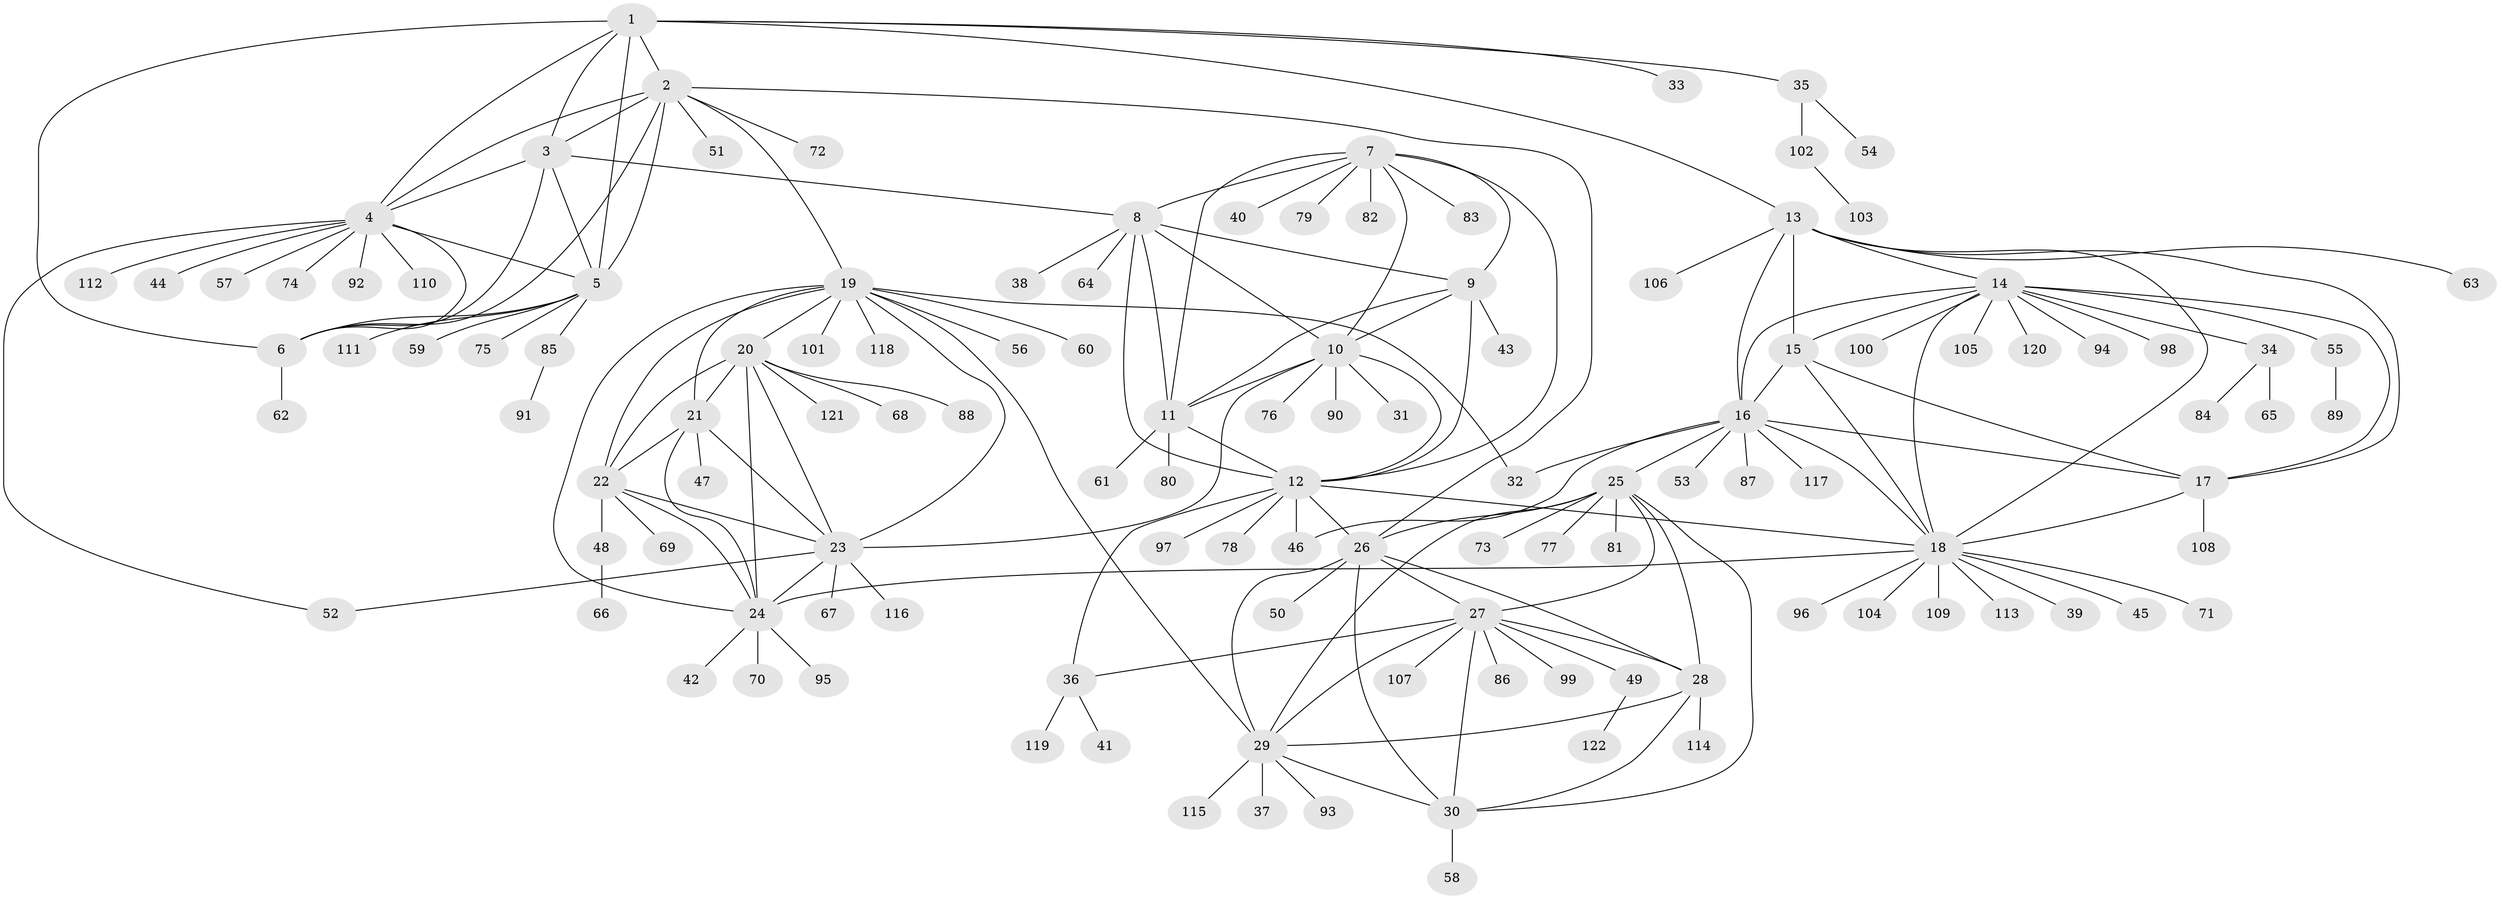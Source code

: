 // coarse degree distribution, {7: 0.041237113402061855, 11: 0.020618556701030927, 6: 0.041237113402061855, 9: 0.030927835051546393, 5: 0.030927835051546393, 12: 0.020618556701030927, 17: 0.010309278350515464, 8: 0.020618556701030927, 13: 0.010309278350515464, 4: 0.010309278350515464, 1: 0.7010309278350515, 2: 0.041237113402061855, 3: 0.020618556701030927}
// Generated by graph-tools (version 1.1) at 2025/42/03/06/25 10:42:09]
// undirected, 122 vertices, 181 edges
graph export_dot {
graph [start="1"]
  node [color=gray90,style=filled];
  1;
  2;
  3;
  4;
  5;
  6;
  7;
  8;
  9;
  10;
  11;
  12;
  13;
  14;
  15;
  16;
  17;
  18;
  19;
  20;
  21;
  22;
  23;
  24;
  25;
  26;
  27;
  28;
  29;
  30;
  31;
  32;
  33;
  34;
  35;
  36;
  37;
  38;
  39;
  40;
  41;
  42;
  43;
  44;
  45;
  46;
  47;
  48;
  49;
  50;
  51;
  52;
  53;
  54;
  55;
  56;
  57;
  58;
  59;
  60;
  61;
  62;
  63;
  64;
  65;
  66;
  67;
  68;
  69;
  70;
  71;
  72;
  73;
  74;
  75;
  76;
  77;
  78;
  79;
  80;
  81;
  82;
  83;
  84;
  85;
  86;
  87;
  88;
  89;
  90;
  91;
  92;
  93;
  94;
  95;
  96;
  97;
  98;
  99;
  100;
  101;
  102;
  103;
  104;
  105;
  106;
  107;
  108;
  109;
  110;
  111;
  112;
  113;
  114;
  115;
  116;
  117;
  118;
  119;
  120;
  121;
  122;
  1 -- 2;
  1 -- 3;
  1 -- 4;
  1 -- 5;
  1 -- 6;
  1 -- 13;
  1 -- 33;
  1 -- 35;
  2 -- 3;
  2 -- 4;
  2 -- 5;
  2 -- 6;
  2 -- 19;
  2 -- 26;
  2 -- 51;
  2 -- 72;
  3 -- 4;
  3 -- 5;
  3 -- 6;
  3 -- 8;
  4 -- 5;
  4 -- 6;
  4 -- 44;
  4 -- 52;
  4 -- 57;
  4 -- 74;
  4 -- 92;
  4 -- 110;
  4 -- 112;
  5 -- 6;
  5 -- 59;
  5 -- 75;
  5 -- 85;
  5 -- 111;
  6 -- 62;
  7 -- 8;
  7 -- 9;
  7 -- 10;
  7 -- 11;
  7 -- 12;
  7 -- 40;
  7 -- 79;
  7 -- 82;
  7 -- 83;
  8 -- 9;
  8 -- 10;
  8 -- 11;
  8 -- 12;
  8 -- 38;
  8 -- 64;
  9 -- 10;
  9 -- 11;
  9 -- 12;
  9 -- 43;
  10 -- 11;
  10 -- 12;
  10 -- 23;
  10 -- 31;
  10 -- 76;
  10 -- 90;
  11 -- 12;
  11 -- 61;
  11 -- 80;
  12 -- 18;
  12 -- 26;
  12 -- 36;
  12 -- 46;
  12 -- 78;
  12 -- 97;
  13 -- 14;
  13 -- 15;
  13 -- 16;
  13 -- 17;
  13 -- 18;
  13 -- 63;
  13 -- 106;
  14 -- 15;
  14 -- 16;
  14 -- 17;
  14 -- 18;
  14 -- 34;
  14 -- 55;
  14 -- 94;
  14 -- 98;
  14 -- 100;
  14 -- 105;
  14 -- 120;
  15 -- 16;
  15 -- 17;
  15 -- 18;
  16 -- 17;
  16 -- 18;
  16 -- 25;
  16 -- 32;
  16 -- 46;
  16 -- 53;
  16 -- 87;
  16 -- 117;
  17 -- 18;
  17 -- 108;
  18 -- 24;
  18 -- 39;
  18 -- 45;
  18 -- 71;
  18 -- 96;
  18 -- 104;
  18 -- 109;
  18 -- 113;
  19 -- 20;
  19 -- 21;
  19 -- 22;
  19 -- 23;
  19 -- 24;
  19 -- 29;
  19 -- 32;
  19 -- 56;
  19 -- 60;
  19 -- 101;
  19 -- 118;
  20 -- 21;
  20 -- 22;
  20 -- 23;
  20 -- 24;
  20 -- 68;
  20 -- 88;
  20 -- 121;
  21 -- 22;
  21 -- 23;
  21 -- 24;
  21 -- 47;
  22 -- 23;
  22 -- 24;
  22 -- 48;
  22 -- 69;
  23 -- 24;
  23 -- 52;
  23 -- 67;
  23 -- 116;
  24 -- 42;
  24 -- 70;
  24 -- 95;
  25 -- 26;
  25 -- 27;
  25 -- 28;
  25 -- 29;
  25 -- 30;
  25 -- 73;
  25 -- 77;
  25 -- 81;
  26 -- 27;
  26 -- 28;
  26 -- 29;
  26 -- 30;
  26 -- 50;
  27 -- 28;
  27 -- 29;
  27 -- 30;
  27 -- 36;
  27 -- 49;
  27 -- 86;
  27 -- 99;
  27 -- 107;
  28 -- 29;
  28 -- 30;
  28 -- 114;
  29 -- 30;
  29 -- 37;
  29 -- 93;
  29 -- 115;
  30 -- 58;
  34 -- 65;
  34 -- 84;
  35 -- 54;
  35 -- 102;
  36 -- 41;
  36 -- 119;
  48 -- 66;
  49 -- 122;
  55 -- 89;
  85 -- 91;
  102 -- 103;
}
